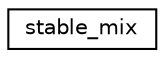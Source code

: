 digraph "Graphical Class Hierarchy"
{
 // INTERACTIVE_SVG=YES
 // LATEX_PDF_SIZE
  edge [fontname="Helvetica",fontsize="10",labelfontname="Helvetica",labelfontsize="10"];
  node [fontname="Helvetica",fontsize="10",shape=record];
  rankdir="LR";
  Node0 [label="stable_mix",height=0.2,width=0.4,color="black", fillcolor="white", style="filled",URL="$interfacemonin__obukhov__mod_1_1stable__mix.html",tooltip=" "];
}
